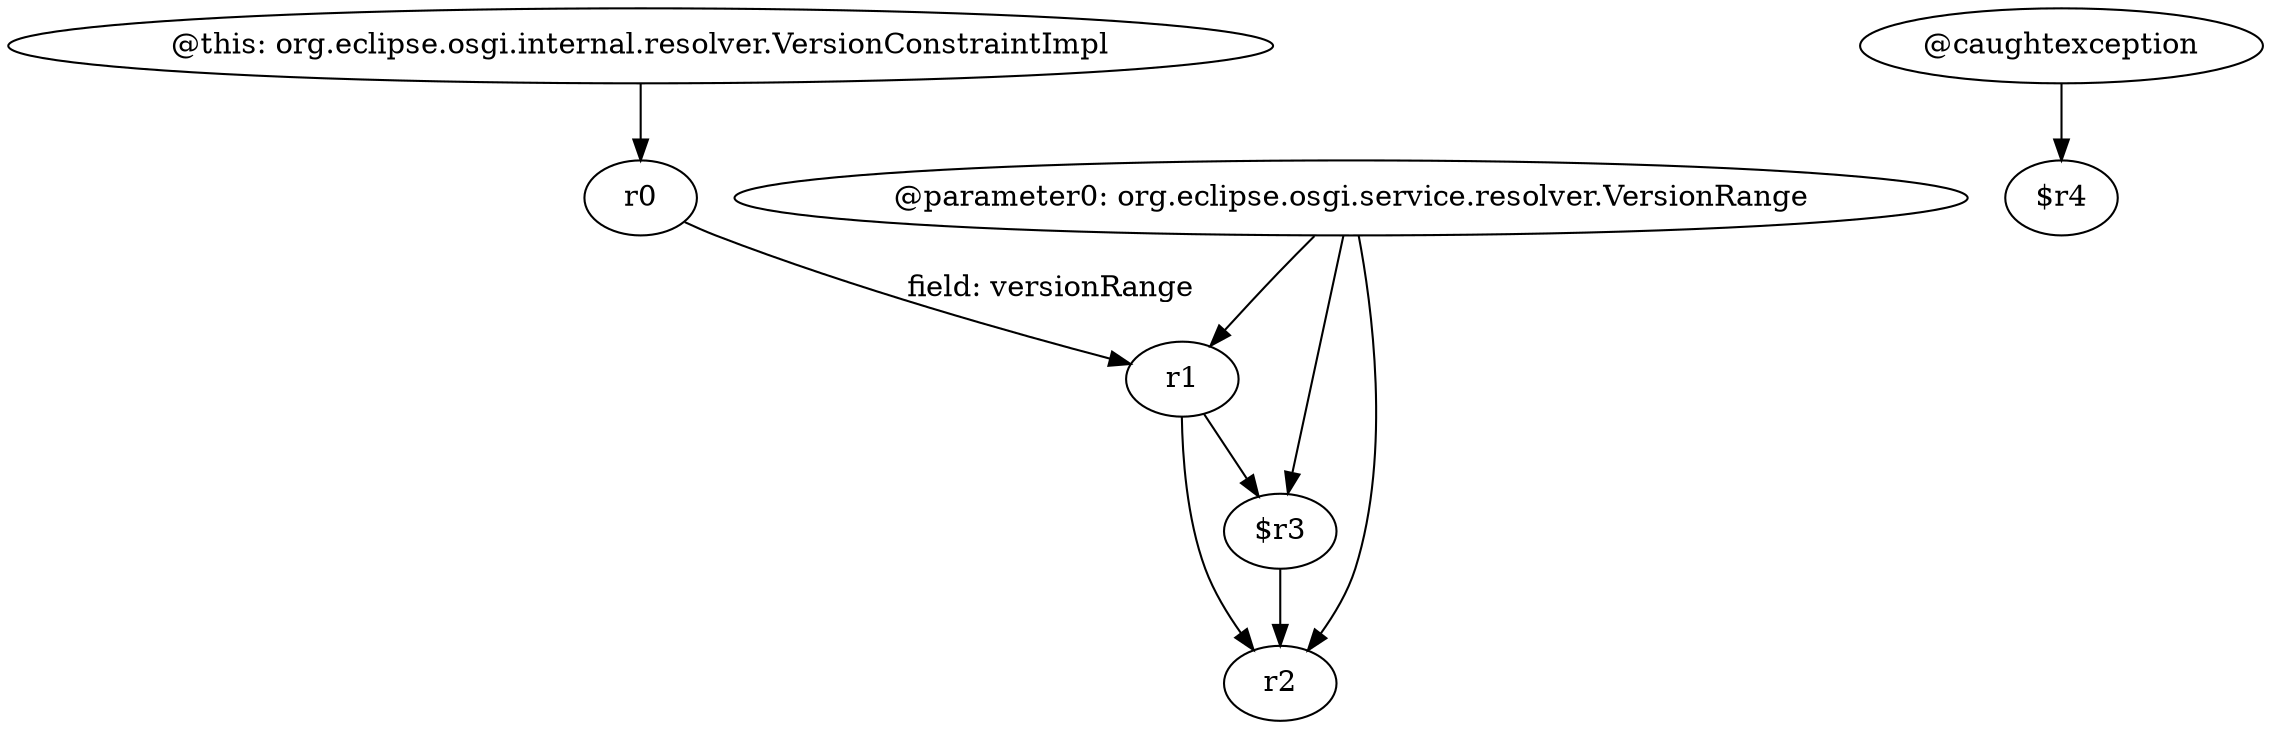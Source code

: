 digraph g {
0[label="@this: org.eclipse.osgi.internal.resolver.VersionConstraintImpl"]
1[label="r0"]
0->1[label=""]
2[label="$r3"]
3[label="r2"]
2->3[label=""]
4[label="r1"]
4->3[label=""]
5[label="@parameter0: org.eclipse.osgi.service.resolver.VersionRange"]
5->4[label=""]
5->2[label=""]
1->4[label="field: versionRange"]
6[label="@caughtexception"]
7[label="$r4"]
6->7[label=""]
4->2[label=""]
5->3[label=""]
}